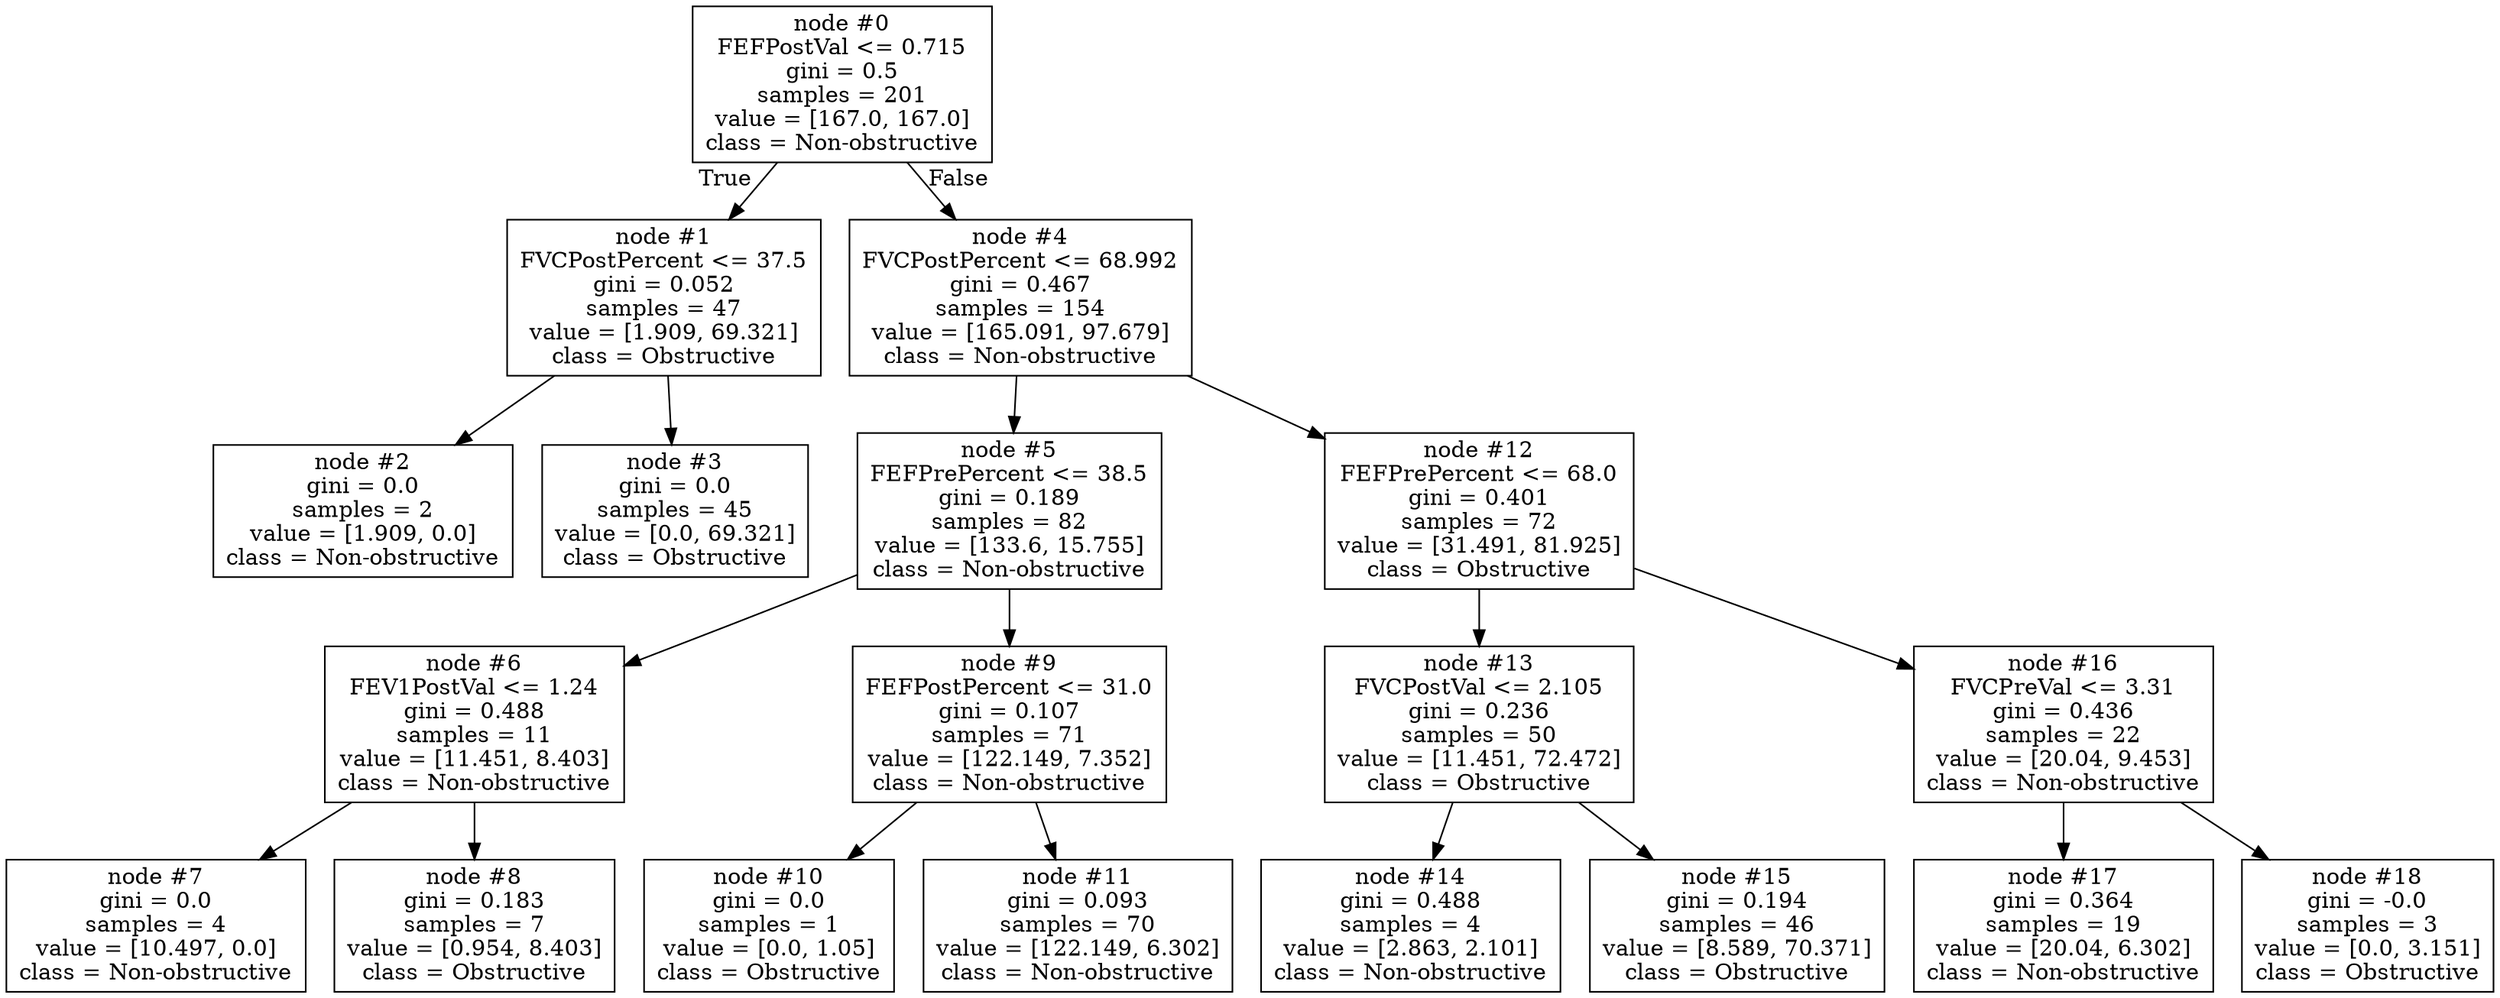 digraph Tree {
node [shape=box] ;
0 [label="node #0\nFEFPostVal <= 0.715\ngini = 0.5\nsamples = 201\nvalue = [167.0, 167.0]\nclass = Non-obstructive"] ;
1 [label="node #1\nFVCPostPercent <= 37.5\ngini = 0.052\nsamples = 47\nvalue = [1.909, 69.321]\nclass = Obstructive"] ;
0 -> 1 [labeldistance=2.5, labelangle=45, headlabel="True"] ;
2 [label="node #2\ngini = 0.0\nsamples = 2\nvalue = [1.909, 0.0]\nclass = Non-obstructive"] ;
1 -> 2 ;
3 [label="node #3\ngini = 0.0\nsamples = 45\nvalue = [0.0, 69.321]\nclass = Obstructive"] ;
1 -> 3 ;
4 [label="node #4\nFVCPostPercent <= 68.992\ngini = 0.467\nsamples = 154\nvalue = [165.091, 97.679]\nclass = Non-obstructive"] ;
0 -> 4 [labeldistance=2.5, labelangle=-45, headlabel="False"] ;
5 [label="node #5\nFEFPrePercent <= 38.5\ngini = 0.189\nsamples = 82\nvalue = [133.6, 15.755]\nclass = Non-obstructive"] ;
4 -> 5 ;
6 [label="node #6\nFEV1PostVal <= 1.24\ngini = 0.488\nsamples = 11\nvalue = [11.451, 8.403]\nclass = Non-obstructive"] ;
5 -> 6 ;
7 [label="node #7\ngini = 0.0\nsamples = 4\nvalue = [10.497, 0.0]\nclass = Non-obstructive"] ;
6 -> 7 ;
8 [label="node #8\ngini = 0.183\nsamples = 7\nvalue = [0.954, 8.403]\nclass = Obstructive"] ;
6 -> 8 ;
9 [label="node #9\nFEFPostPercent <= 31.0\ngini = 0.107\nsamples = 71\nvalue = [122.149, 7.352]\nclass = Non-obstructive"] ;
5 -> 9 ;
10 [label="node #10\ngini = 0.0\nsamples = 1\nvalue = [0.0, 1.05]\nclass = Obstructive"] ;
9 -> 10 ;
11 [label="node #11\ngini = 0.093\nsamples = 70\nvalue = [122.149, 6.302]\nclass = Non-obstructive"] ;
9 -> 11 ;
12 [label="node #12\nFEFPrePercent <= 68.0\ngini = 0.401\nsamples = 72\nvalue = [31.491, 81.925]\nclass = Obstructive"] ;
4 -> 12 ;
13 [label="node #13\nFVCPostVal <= 2.105\ngini = 0.236\nsamples = 50\nvalue = [11.451, 72.472]\nclass = Obstructive"] ;
12 -> 13 ;
14 [label="node #14\ngini = 0.488\nsamples = 4\nvalue = [2.863, 2.101]\nclass = Non-obstructive"] ;
13 -> 14 ;
15 [label="node #15\ngini = 0.194\nsamples = 46\nvalue = [8.589, 70.371]\nclass = Obstructive"] ;
13 -> 15 ;
16 [label="node #16\nFVCPreVal <= 3.31\ngini = 0.436\nsamples = 22\nvalue = [20.04, 9.453]\nclass = Non-obstructive"] ;
12 -> 16 ;
17 [label="node #17\ngini = 0.364\nsamples = 19\nvalue = [20.04, 6.302]\nclass = Non-obstructive"] ;
16 -> 17 ;
18 [label="node #18\ngini = -0.0\nsamples = 3\nvalue = [0.0, 3.151]\nclass = Obstructive"] ;
16 -> 18 ;
}